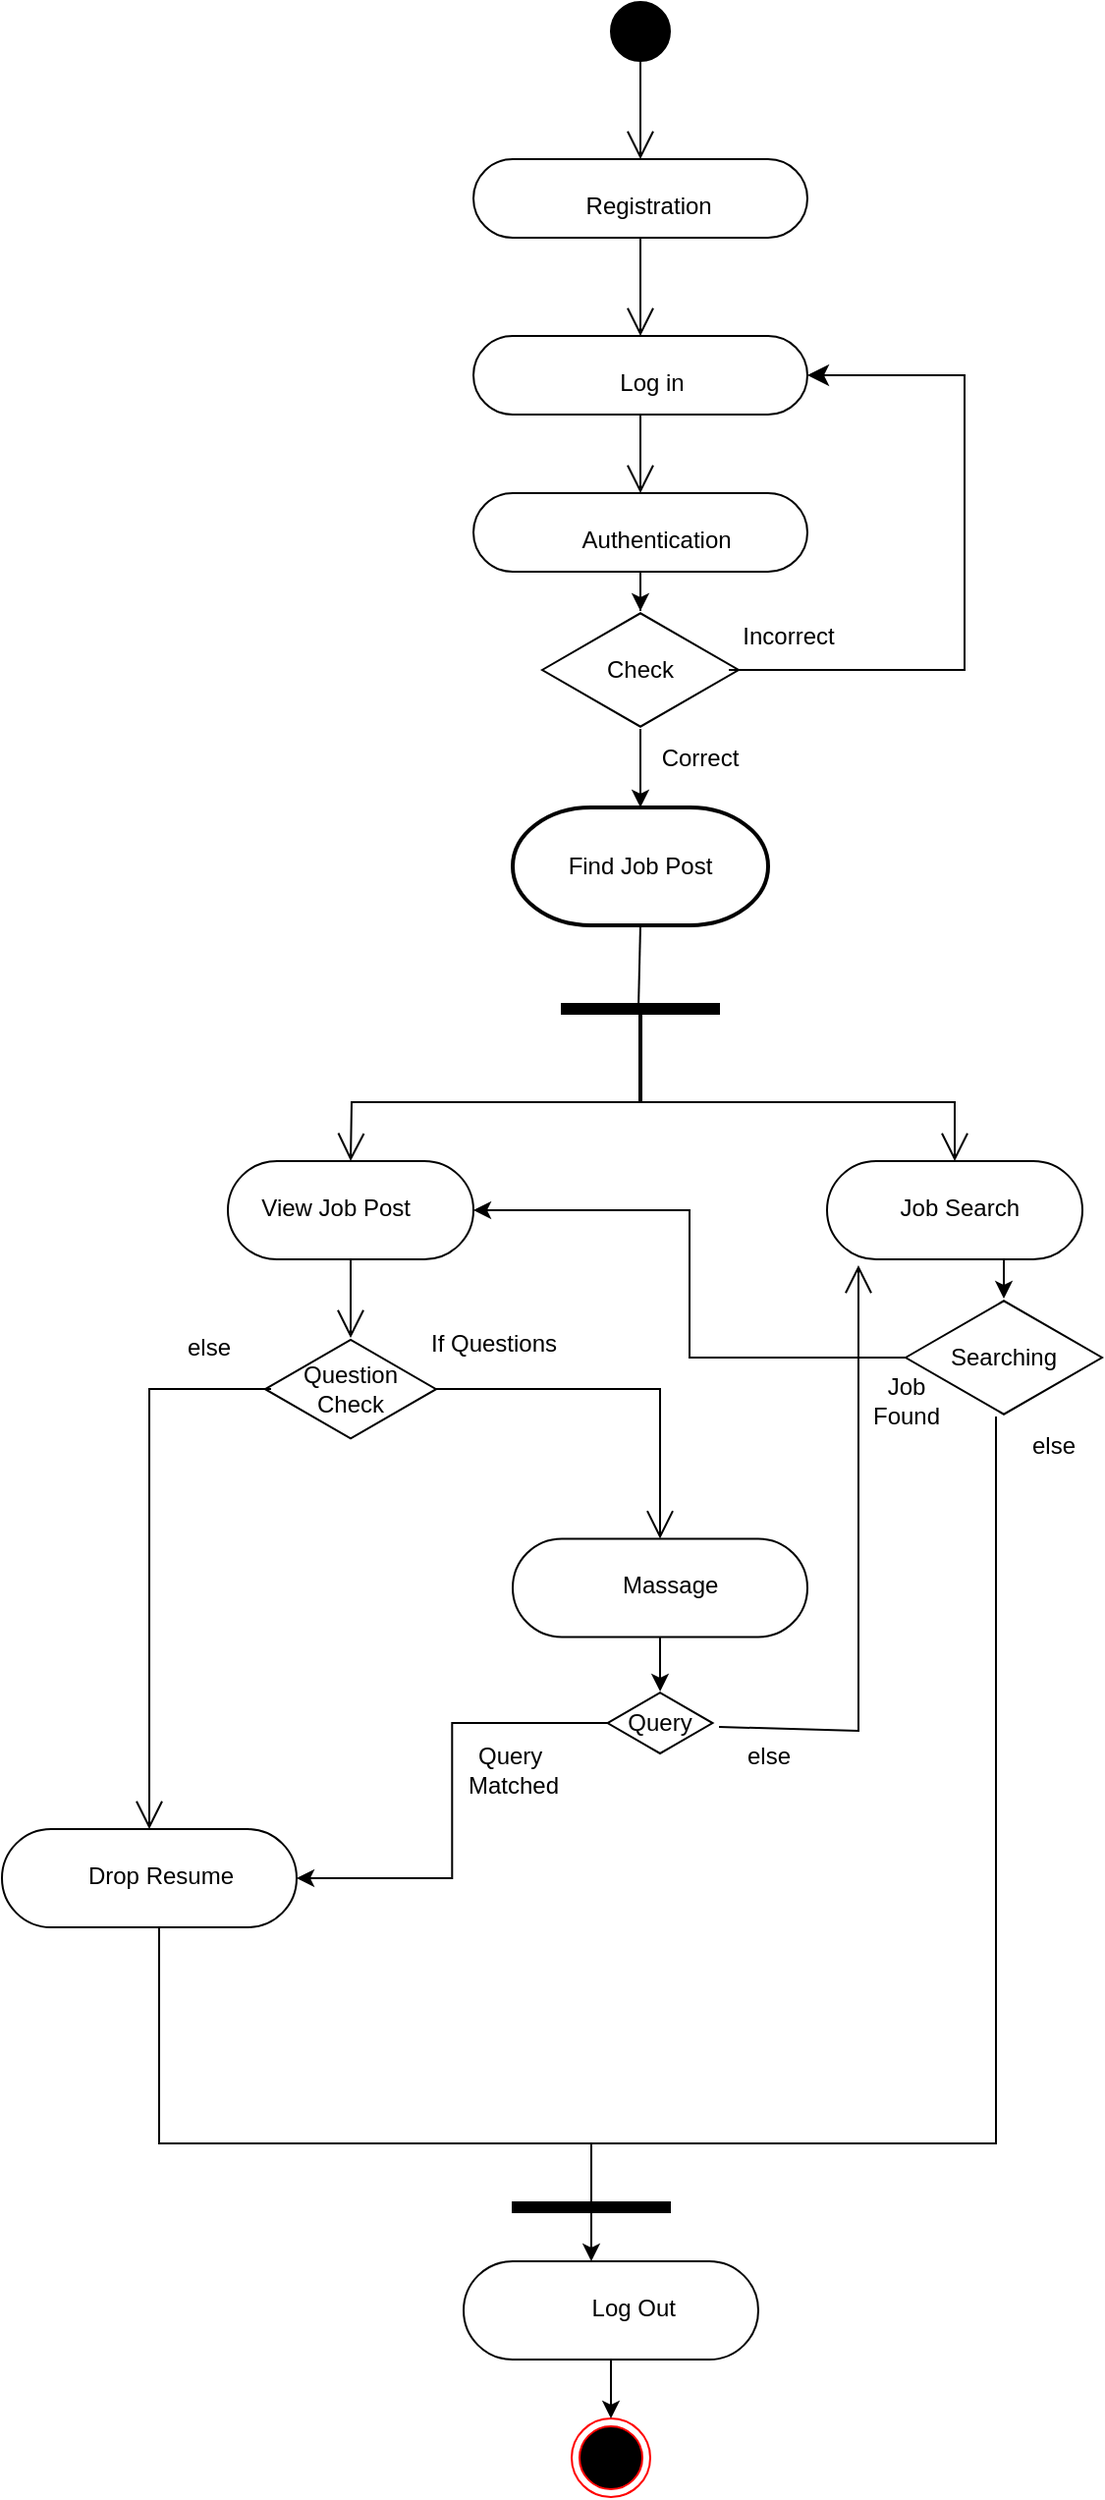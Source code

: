 <mxfile version="24.8.6">
  <diagram id="mnQ6B_scSJATVWQPCOwr" name="Page-1">
    <mxGraphModel dx="880" dy="1526" grid="1" gridSize="10" guides="1" tooltips="1" connect="1" arrows="1" fold="1" page="1" pageScale="1" pageWidth="850" pageHeight="1100" math="0" shadow="0">
      <root>
        <mxCell id="0" />
        <mxCell id="1" parent="0" />
        <mxCell id="5QolHQuSoSyPRKmyyDn5-1" value="" style="ellipse;fillColor=strokeColor;html=1;" vertex="1" parent="1">
          <mxGeometry x="370" y="-250" width="30" height="30" as="geometry" />
        </mxCell>
        <mxCell id="5QolHQuSoSyPRKmyyDn5-3" value="" style="endArrow=open;endFill=1;endSize=12;html=1;rounded=0;exitX=0.5;exitY=1;exitDx=0;exitDy=0;" edge="1" parent="1" source="5QolHQuSoSyPRKmyyDn5-28">
          <mxGeometry width="160" relative="1" as="geometry">
            <mxPoint x="330" y="230" as="sourcePoint" />
            <mxPoint x="385" y="-80" as="targetPoint" />
          </mxGeometry>
        </mxCell>
        <mxCell id="5QolHQuSoSyPRKmyyDn5-4" value="Find Job Post" style="strokeWidth=2;html=1;shape=mxgraph.flowchart.terminator;whiteSpace=wrap;" vertex="1" parent="1">
          <mxGeometry x="320" y="160" width="130" height="60" as="geometry" />
        </mxCell>
        <mxCell id="5QolHQuSoSyPRKmyyDn5-5" value="" style="html=1;points=[];perimeter=orthogonalPerimeter;fillColor=strokeColor;direction=south;" vertex="1" parent="1">
          <mxGeometry x="345" y="260" width="80" height="5" as="geometry" />
        </mxCell>
        <mxCell id="5QolHQuSoSyPRKmyyDn5-9" value="View Job Post" style="html=1;align=right;verticalAlign=top;rounded=1;absoluteArcSize=1;arcSize=50;dashed=0;spacingTop=10;spacingRight=30;whiteSpace=wrap;" vertex="1" parent="1">
          <mxGeometry x="175" y="340" width="125" height="50" as="geometry" />
        </mxCell>
        <mxCell id="5QolHQuSoSyPRKmyyDn5-39" value="" style="edgeStyle=orthogonalEdgeStyle;rounded=0;orthogonalLoop=1;jettySize=auto;html=1;" edge="1" parent="1" source="5QolHQuSoSyPRKmyyDn5-10" target="5QolHQuSoSyPRKmyyDn5-37">
          <mxGeometry relative="1" as="geometry" />
        </mxCell>
        <mxCell id="5QolHQuSoSyPRKmyyDn5-10" value="Massage&amp;nbsp; &amp;nbsp;&amp;nbsp;" style="html=1;align=right;verticalAlign=top;rounded=1;absoluteArcSize=1;arcSize=50;dashed=0;spacingTop=10;spacingRight=30;whiteSpace=wrap;" vertex="1" parent="1">
          <mxGeometry x="320" y="532.2" width="150" height="50" as="geometry" />
        </mxCell>
        <mxCell id="5QolHQuSoSyPRKmyyDn5-11" value="Job Search" style="html=1;align=right;verticalAlign=top;rounded=1;absoluteArcSize=1;arcSize=50;dashed=0;spacingTop=10;spacingRight=30;whiteSpace=wrap;" vertex="1" parent="1">
          <mxGeometry x="480" y="340" width="130" height="50" as="geometry" />
        </mxCell>
        <mxCell id="5QolHQuSoSyPRKmyyDn5-12" value="" style="endArrow=open;endFill=1;endSize=12;html=1;rounded=0;entryX=0.5;entryY=0;entryDx=0;entryDy=0;" edge="1" parent="1" target="5QolHQuSoSyPRKmyyDn5-9">
          <mxGeometry width="160" relative="1" as="geometry">
            <mxPoint x="390" y="310" as="sourcePoint" />
            <mxPoint x="470" y="310" as="targetPoint" />
            <Array as="points">
              <mxPoint x="238" y="310" />
            </Array>
          </mxGeometry>
        </mxCell>
        <mxCell id="5QolHQuSoSyPRKmyyDn5-13" value="" style="endArrow=open;endFill=1;endSize=12;html=1;rounded=0;entryX=0.5;entryY=0;entryDx=0;entryDy=0;" edge="1" parent="1" target="5QolHQuSoSyPRKmyyDn5-11">
          <mxGeometry width="160" relative="1" as="geometry">
            <mxPoint x="390" y="310" as="sourcePoint" />
            <mxPoint x="550" y="310" as="targetPoint" />
            <Array as="points">
              <mxPoint x="545" y="310" />
            </Array>
          </mxGeometry>
        </mxCell>
        <mxCell id="5QolHQuSoSyPRKmyyDn5-15" value="" style="line;strokeWidth=2;direction=south;html=1;" vertex="1" parent="1">
          <mxGeometry x="380" y="265" width="10" height="45" as="geometry" />
        </mxCell>
        <mxCell id="5QolHQuSoSyPRKmyyDn5-19" value="Question Check" style="html=1;whiteSpace=wrap;aspect=fixed;shape=isoRectangle;" vertex="1" parent="1">
          <mxGeometry x="194" y="430" width="87" height="52.2" as="geometry" />
        </mxCell>
        <mxCell id="5QolHQuSoSyPRKmyyDn5-20" value="" style="endArrow=open;endFill=1;endSize=12;html=1;rounded=0;exitX=0.5;exitY=1;exitDx=0;exitDy=0;" edge="1" parent="1" source="5QolHQuSoSyPRKmyyDn5-9" target="5QolHQuSoSyPRKmyyDn5-19">
          <mxGeometry width="160" relative="1" as="geometry">
            <mxPoint x="230" y="390" as="sourcePoint" />
            <mxPoint x="390" y="390" as="targetPoint" />
          </mxGeometry>
        </mxCell>
        <mxCell id="5QolHQuSoSyPRKmyyDn5-21" value="" style="endArrow=open;endFill=1;endSize=12;html=1;rounded=0;entryX=0.5;entryY=0;entryDx=0;entryDy=0;" edge="1" parent="1" target="5QolHQuSoSyPRKmyyDn5-10">
          <mxGeometry width="160" relative="1" as="geometry">
            <mxPoint x="280" y="456" as="sourcePoint" />
            <mxPoint x="410" y="500" as="targetPoint" />
            <Array as="points">
              <mxPoint x="395" y="456" />
            </Array>
          </mxGeometry>
        </mxCell>
        <mxCell id="5QolHQuSoSyPRKmyyDn5-22" value="Drop Resume" style="html=1;align=right;verticalAlign=top;rounded=1;absoluteArcSize=1;arcSize=50;dashed=0;spacingTop=10;spacingRight=30;whiteSpace=wrap;" vertex="1" parent="1">
          <mxGeometry x="60" y="680" width="150" height="50" as="geometry" />
        </mxCell>
        <mxCell id="5QolHQuSoSyPRKmyyDn5-23" value="" style="endArrow=open;endFill=1;endSize=12;html=1;rounded=0;entryX=0.5;entryY=0;entryDx=0;entryDy=0;" edge="1" parent="1" target="5QolHQuSoSyPRKmyyDn5-22">
          <mxGeometry width="160" relative="1" as="geometry">
            <mxPoint x="197" y="456" as="sourcePoint" />
            <mxPoint x="240" y="500" as="targetPoint" />
            <Array as="points">
              <mxPoint x="135" y="456" />
            </Array>
          </mxGeometry>
        </mxCell>
        <mxCell id="5QolHQuSoSyPRKmyyDn5-26" value="" style="ellipse;html=1;shape=endState;fillColor=#000000;strokeColor=#ff0000;" vertex="1" parent="1">
          <mxGeometry x="350" y="980" width="40" height="40" as="geometry" />
        </mxCell>
        <mxCell id="5QolHQuSoSyPRKmyyDn5-29" value="Log in&lt;span style=&quot;white-space: pre;&quot;&gt;&#x9;&lt;/span&gt;&amp;nbsp; &amp;nbsp;" style="html=1;align=right;verticalAlign=top;rounded=1;absoluteArcSize=1;arcSize=50;dashed=0;spacingTop=10;spacingRight=30;whiteSpace=wrap;" vertex="1" parent="1">
          <mxGeometry x="300" y="-80" width="170" height="40" as="geometry" />
        </mxCell>
        <mxCell id="5QolHQuSoSyPRKmyyDn5-35" value="" style="edgeStyle=orthogonalEdgeStyle;rounded=0;orthogonalLoop=1;jettySize=auto;html=1;" edge="1" parent="1" source="5QolHQuSoSyPRKmyyDn5-30" target="5QolHQuSoSyPRKmyyDn5-33">
          <mxGeometry relative="1" as="geometry" />
        </mxCell>
        <mxCell id="5QolHQuSoSyPRKmyyDn5-30" value="Authentication&amp;nbsp;&amp;nbsp;" style="html=1;align=right;verticalAlign=top;rounded=1;absoluteArcSize=1;arcSize=50;dashed=0;spacingTop=10;spacingRight=30;whiteSpace=wrap;" vertex="1" parent="1">
          <mxGeometry x="300" width="170" height="40" as="geometry" />
        </mxCell>
        <mxCell id="5QolHQuSoSyPRKmyyDn5-31" value="" style="endArrow=open;endFill=1;endSize=12;html=1;rounded=0;exitX=0.5;exitY=1;exitDx=0;exitDy=0;" edge="1" parent="1" source="5QolHQuSoSyPRKmyyDn5-1" target="5QolHQuSoSyPRKmyyDn5-28">
          <mxGeometry width="160" relative="1" as="geometry">
            <mxPoint x="385" y="-220" as="sourcePoint" />
            <mxPoint x="385" y="-80" as="targetPoint" />
          </mxGeometry>
        </mxCell>
        <mxCell id="5QolHQuSoSyPRKmyyDn5-28" value="Registration&amp;nbsp; &amp;nbsp; &amp;nbsp;" style="html=1;align=right;verticalAlign=top;rounded=1;absoluteArcSize=1;arcSize=50;dashed=0;spacingTop=10;spacingRight=30;whiteSpace=wrap;" vertex="1" parent="1">
          <mxGeometry x="300" y="-170" width="170" height="40" as="geometry" />
        </mxCell>
        <mxCell id="5QolHQuSoSyPRKmyyDn5-32" value="" style="endArrow=open;endFill=1;endSize=12;html=1;rounded=0;exitX=0.5;exitY=1;exitDx=0;exitDy=0;" edge="1" parent="1" source="5QolHQuSoSyPRKmyyDn5-29" target="5QolHQuSoSyPRKmyyDn5-30">
          <mxGeometry width="160" relative="1" as="geometry">
            <mxPoint x="370" y="-50" as="sourcePoint" />
            <mxPoint x="530" y="-50" as="targetPoint" />
          </mxGeometry>
        </mxCell>
        <mxCell id="5QolHQuSoSyPRKmyyDn5-36" value="" style="edgeStyle=orthogonalEdgeStyle;rounded=0;orthogonalLoop=1;jettySize=auto;html=1;" edge="1" parent="1" source="5QolHQuSoSyPRKmyyDn5-33" target="5QolHQuSoSyPRKmyyDn5-4">
          <mxGeometry relative="1" as="geometry" />
        </mxCell>
        <mxCell id="5QolHQuSoSyPRKmyyDn5-33" value="Check" style="html=1;whiteSpace=wrap;aspect=fixed;shape=isoRectangle;" vertex="1" parent="1">
          <mxGeometry x="335" y="60" width="100" height="60" as="geometry" />
        </mxCell>
        <mxCell id="5QolHQuSoSyPRKmyyDn5-34" value="" style="edgeStyle=segmentEdgeStyle;endArrow=classic;html=1;curved=0;rounded=0;endSize=8;startSize=8;exitX=0.95;exitY=0.5;exitDx=0;exitDy=0;exitPerimeter=0;entryX=1;entryY=0.5;entryDx=0;entryDy=0;" edge="1" parent="1" source="5QolHQuSoSyPRKmyyDn5-33" target="5QolHQuSoSyPRKmyyDn5-29">
          <mxGeometry width="50" height="50" relative="1" as="geometry">
            <mxPoint x="490" y="90" as="sourcePoint" />
            <mxPoint x="550" y="-60" as="targetPoint" />
            <Array as="points">
              <mxPoint x="550" y="90" />
              <mxPoint x="550" y="-60" />
            </Array>
          </mxGeometry>
        </mxCell>
        <mxCell id="5QolHQuSoSyPRKmyyDn5-50" style="edgeStyle=orthogonalEdgeStyle;rounded=0;orthogonalLoop=1;jettySize=auto;html=1;entryX=1;entryY=0.5;entryDx=0;entryDy=0;" edge="1" parent="1" source="5QolHQuSoSyPRKmyyDn5-37" target="5QolHQuSoSyPRKmyyDn5-22">
          <mxGeometry relative="1" as="geometry" />
        </mxCell>
        <mxCell id="5QolHQuSoSyPRKmyyDn5-37" value="Query" style="html=1;whiteSpace=wrap;aspect=fixed;shape=isoRectangle;" vertex="1" parent="1">
          <mxGeometry x="368.25" y="610" width="53.5" height="32.1" as="geometry" />
        </mxCell>
        <mxCell id="5QolHQuSoSyPRKmyyDn5-44" value="Query&amp;nbsp;&lt;div&gt;Matched&lt;/div&gt;" style="text;html=1;align=center;verticalAlign=middle;resizable=0;points=[];autosize=1;strokeColor=none;fillColor=none;" vertex="1" parent="1">
          <mxGeometry x="285" y="630" width="70" height="40" as="geometry" />
        </mxCell>
        <mxCell id="5QolHQuSoSyPRKmyyDn5-45" value="" style="endArrow=open;endFill=1;endSize=12;html=1;rounded=0;exitX=1.061;exitY=0.561;exitDx=0;exitDy=0;exitPerimeter=0;entryX=0.123;entryY=1.06;entryDx=0;entryDy=0;entryPerimeter=0;" edge="1" parent="1" source="5QolHQuSoSyPRKmyyDn5-37" target="5QolHQuSoSyPRKmyyDn5-11">
          <mxGeometry width="160" relative="1" as="geometry">
            <mxPoint x="460" y="680" as="sourcePoint" />
            <mxPoint x="620" y="680" as="targetPoint" />
            <Array as="points">
              <mxPoint x="496" y="630" />
            </Array>
          </mxGeometry>
        </mxCell>
        <mxCell id="5QolHQuSoSyPRKmyyDn5-46" value="else" style="text;html=1;align=center;verticalAlign=middle;resizable=0;points=[];autosize=1;strokeColor=none;fillColor=none;" vertex="1" parent="1">
          <mxGeometry x="140" y="420" width="50" height="30" as="geometry" />
        </mxCell>
        <mxCell id="5QolHQuSoSyPRKmyyDn5-47" value="If Questions" style="text;html=1;align=center;verticalAlign=middle;resizable=0;points=[];autosize=1;strokeColor=none;fillColor=none;" vertex="1" parent="1">
          <mxGeometry x="265" y="418" width="90" height="30" as="geometry" />
        </mxCell>
        <mxCell id="5QolHQuSoSyPRKmyyDn5-54" style="edgeStyle=orthogonalEdgeStyle;rounded=0;orthogonalLoop=1;jettySize=auto;html=1;entryX=1;entryY=0.5;entryDx=0;entryDy=0;" edge="1" parent="1" source="5QolHQuSoSyPRKmyyDn5-51" target="5QolHQuSoSyPRKmyyDn5-9">
          <mxGeometry relative="1" as="geometry" />
        </mxCell>
        <mxCell id="5QolHQuSoSyPRKmyyDn5-51" value="Searching" style="html=1;whiteSpace=wrap;aspect=fixed;shape=isoRectangle;" vertex="1" parent="1">
          <mxGeometry x="520" y="410" width="100" height="60" as="geometry" />
        </mxCell>
        <mxCell id="5QolHQuSoSyPRKmyyDn5-55" value="&lt;span style=&quot;text-wrap-mode: wrap;&quot;&gt;Job&lt;/span&gt;&lt;div style=&quot;text-wrap-mode: wrap;&quot;&gt;Found&lt;/div&gt;" style="text;html=1;align=center;verticalAlign=middle;resizable=0;points=[];autosize=1;strokeColor=none;fillColor=none;" vertex="1" parent="1">
          <mxGeometry x="490" y="442.2" width="60" height="40" as="geometry" />
        </mxCell>
        <mxCell id="5QolHQuSoSyPRKmyyDn5-58" style="edgeStyle=orthogonalEdgeStyle;rounded=0;orthogonalLoop=1;jettySize=auto;html=1;entryX=0.5;entryY=0;entryDx=0;entryDy=0;" edge="1" parent="1" source="5QolHQuSoSyPRKmyyDn5-57" target="5QolHQuSoSyPRKmyyDn5-26">
          <mxGeometry relative="1" as="geometry" />
        </mxCell>
        <mxCell id="5QolHQuSoSyPRKmyyDn5-57" value="Log Out&amp;nbsp; &amp;nbsp;" style="html=1;align=right;verticalAlign=top;rounded=1;absoluteArcSize=1;arcSize=74;dashed=0;spacingTop=10;spacingRight=30;whiteSpace=wrap;" vertex="1" parent="1">
          <mxGeometry x="295" y="900" width="150" height="50" as="geometry" />
        </mxCell>
        <mxCell id="5QolHQuSoSyPRKmyyDn5-60" value="" style="edgeStyle=orthogonalEdgeStyle;rounded=0;orthogonalLoop=1;jettySize=auto;html=1;" edge="1" parent="1" source="5QolHQuSoSyPRKmyyDn5-59" target="5QolHQuSoSyPRKmyyDn5-57">
          <mxGeometry relative="1" as="geometry">
            <Array as="points">
              <mxPoint x="360" y="900" />
              <mxPoint x="360" y="900" />
            </Array>
          </mxGeometry>
        </mxCell>
        <mxCell id="5QolHQuSoSyPRKmyyDn5-59" value="" style="html=1;points=[];perimeter=orthogonalPerimeter;fillColor=strokeColor;direction=south;" vertex="1" parent="1">
          <mxGeometry x="320" y="870" width="80" height="5" as="geometry" />
        </mxCell>
        <mxCell id="5QolHQuSoSyPRKmyyDn5-67" value="" style="endArrow=none;html=1;rounded=0;" edge="1" parent="1">
          <mxGeometry width="50" height="50" relative="1" as="geometry">
            <mxPoint x="360" y="840" as="sourcePoint" />
            <mxPoint x="140" y="730" as="targetPoint" />
            <Array as="points">
              <mxPoint x="140" y="840" />
            </Array>
          </mxGeometry>
        </mxCell>
        <mxCell id="5QolHQuSoSyPRKmyyDn5-68" value="" style="endArrow=none;html=1;rounded=0;entryX=0.46;entryY=1;entryDx=0;entryDy=0;entryPerimeter=0;" edge="1" parent="1" target="5QolHQuSoSyPRKmyyDn5-51">
          <mxGeometry width="50" height="50" relative="1" as="geometry">
            <mxPoint x="360" y="870" as="sourcePoint" />
            <mxPoint x="630" y="660" as="targetPoint" />
            <Array as="points">
              <mxPoint x="360" y="840" />
              <mxPoint x="566" y="840" />
            </Array>
          </mxGeometry>
        </mxCell>
        <mxCell id="5QolHQuSoSyPRKmyyDn5-69" value="" style="endArrow=none;html=1;rounded=0;exitX=0.8;exitY=0.513;exitDx=0;exitDy=0;exitPerimeter=0;entryX=0.5;entryY=1;entryDx=0;entryDy=0;entryPerimeter=0;" edge="1" parent="1" source="5QolHQuSoSyPRKmyyDn5-5" target="5QolHQuSoSyPRKmyyDn5-4">
          <mxGeometry width="50" height="50" relative="1" as="geometry">
            <mxPoint x="340" y="270" as="sourcePoint" />
            <mxPoint x="390" y="220" as="targetPoint" />
          </mxGeometry>
        </mxCell>
        <mxCell id="5QolHQuSoSyPRKmyyDn5-70" value="" style="endArrow=classic;html=1;rounded=0;" edge="1" parent="1">
          <mxGeometry width="50" height="50" relative="1" as="geometry">
            <mxPoint x="570" y="390" as="sourcePoint" />
            <mxPoint x="570" y="410" as="targetPoint" />
          </mxGeometry>
        </mxCell>
        <mxCell id="5QolHQuSoSyPRKmyyDn5-71" value="else" style="text;html=1;align=center;verticalAlign=middle;resizable=0;points=[];autosize=1;strokeColor=none;fillColor=none;" vertex="1" parent="1">
          <mxGeometry x="570" y="470" width="50" height="30" as="geometry" />
        </mxCell>
        <mxCell id="5QolHQuSoSyPRKmyyDn5-72" value="else" style="text;html=1;align=center;verticalAlign=middle;resizable=0;points=[];autosize=1;strokeColor=none;fillColor=none;" vertex="1" parent="1">
          <mxGeometry x="425" y="628" width="50" height="30" as="geometry" />
        </mxCell>
        <mxCell id="5QolHQuSoSyPRKmyyDn5-73" value="Incorrect" style="text;html=1;align=center;verticalAlign=middle;resizable=0;points=[];autosize=1;strokeColor=none;fillColor=none;" vertex="1" parent="1">
          <mxGeometry x="425" y="58" width="70" height="30" as="geometry" />
        </mxCell>
        <mxCell id="5QolHQuSoSyPRKmyyDn5-74" value="Correct" style="text;html=1;align=center;verticalAlign=middle;resizable=0;points=[];autosize=1;strokeColor=none;fillColor=none;" vertex="1" parent="1">
          <mxGeometry x="385" y="120" width="60" height="30" as="geometry" />
        </mxCell>
      </root>
    </mxGraphModel>
  </diagram>
</mxfile>
